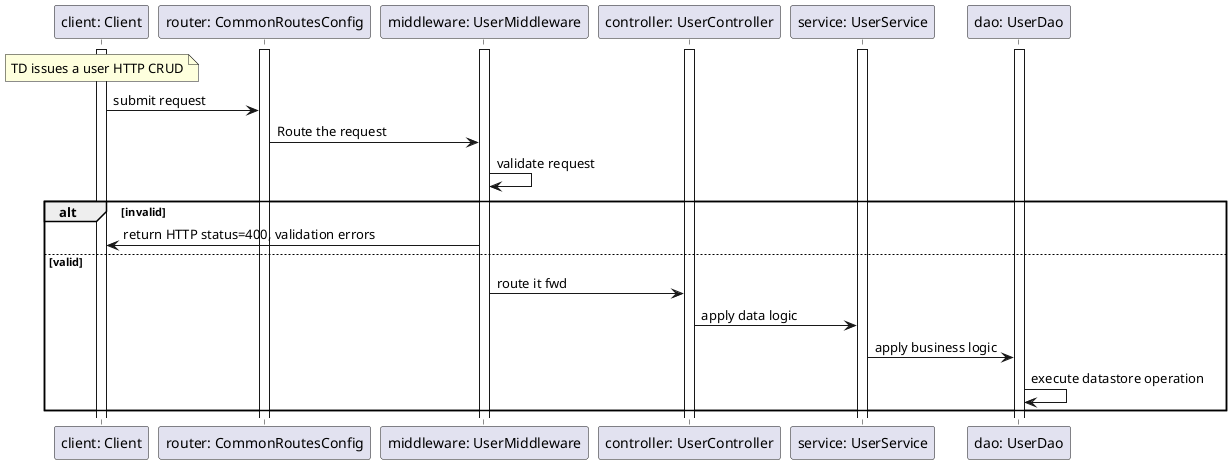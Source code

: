 @startuml

    participant "client: Client" as client
    participant "router: CommonRoutesConfig" as router
    participant "middleware: UserMiddleware" as middleware
    participant "controller: UserController" as controller
    participant "service: UserService" as service
    participant "dao: UserDao" as dao

    activate client
    activate router
    activate middleware
    activate controller
    activate service
    activate dao

    note over client: TD issues a user HTTP CRUD
    client->router: submit request
    router->middleware: Route the request
    middleware->middleware: validate request

    alt invalid
        middleware->client: return HTTP status=400, validation errors
    else valid
        middleware->controller: route it fwd
        controller->service: apply data logic
        service->dao: apply business logic
        dao->dao: execute datastore operation
    end group

@enduml